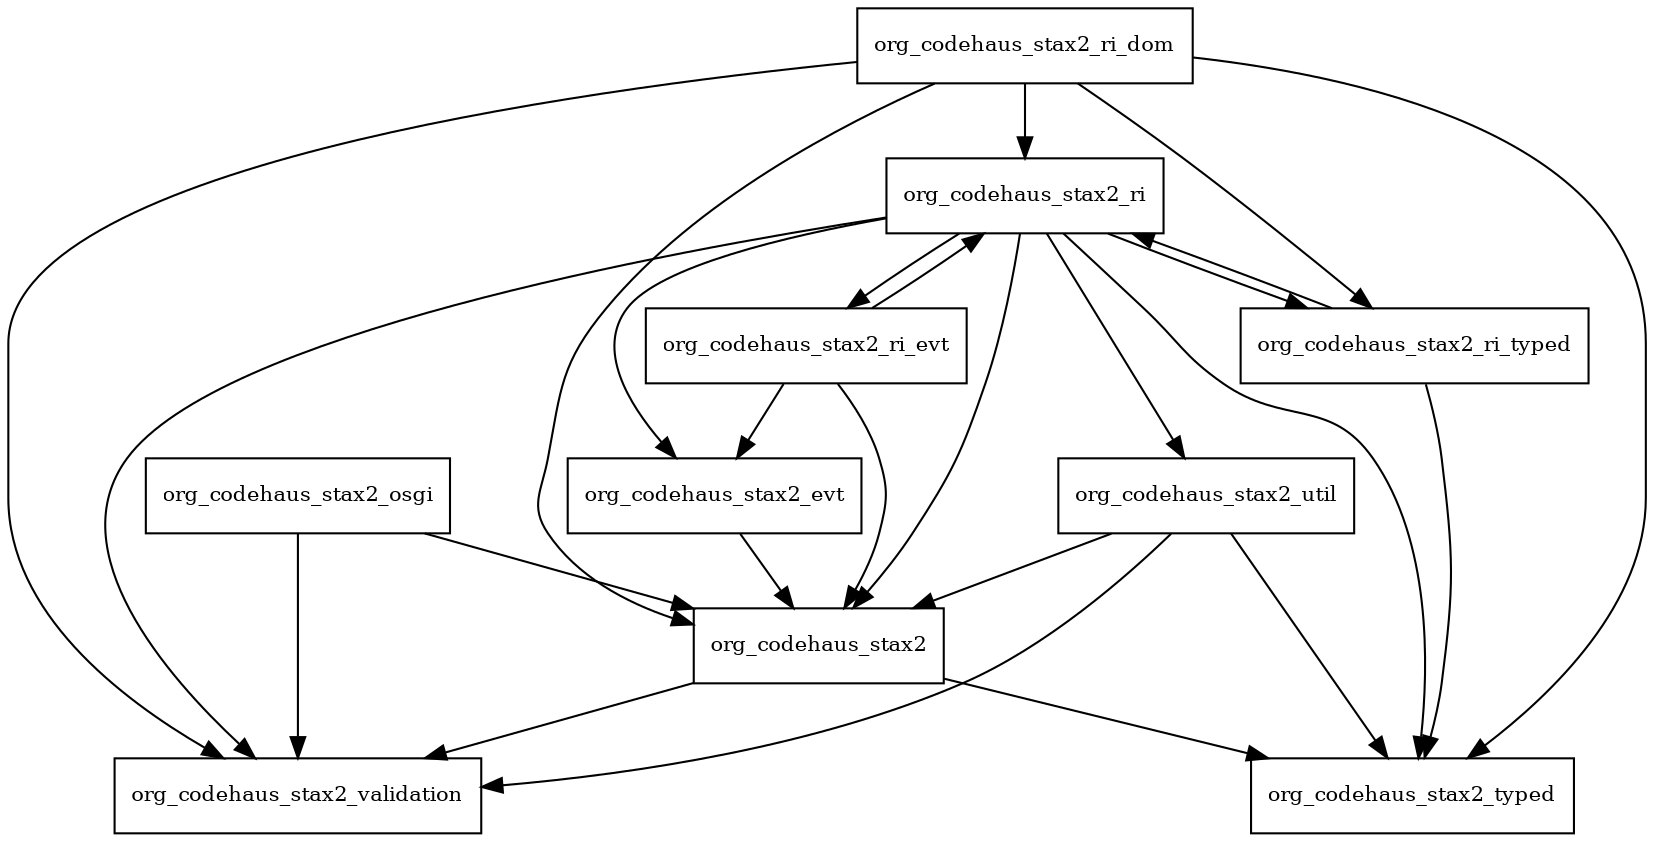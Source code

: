 digraph stax2_api_3_1_3_redhat_1_package_dependencies {
  node [shape = box, fontsize=10.0];
  org_codehaus_stax2 -> org_codehaus_stax2_typed;
  org_codehaus_stax2 -> org_codehaus_stax2_validation;
  org_codehaus_stax2_evt -> org_codehaus_stax2;
  org_codehaus_stax2_osgi -> org_codehaus_stax2;
  org_codehaus_stax2_osgi -> org_codehaus_stax2_validation;
  org_codehaus_stax2_ri -> org_codehaus_stax2;
  org_codehaus_stax2_ri -> org_codehaus_stax2_evt;
  org_codehaus_stax2_ri -> org_codehaus_stax2_ri_evt;
  org_codehaus_stax2_ri -> org_codehaus_stax2_ri_typed;
  org_codehaus_stax2_ri -> org_codehaus_stax2_typed;
  org_codehaus_stax2_ri -> org_codehaus_stax2_util;
  org_codehaus_stax2_ri -> org_codehaus_stax2_validation;
  org_codehaus_stax2_ri_dom -> org_codehaus_stax2;
  org_codehaus_stax2_ri_dom -> org_codehaus_stax2_ri;
  org_codehaus_stax2_ri_dom -> org_codehaus_stax2_ri_typed;
  org_codehaus_stax2_ri_dom -> org_codehaus_stax2_typed;
  org_codehaus_stax2_ri_dom -> org_codehaus_stax2_validation;
  org_codehaus_stax2_ri_evt -> org_codehaus_stax2;
  org_codehaus_stax2_ri_evt -> org_codehaus_stax2_evt;
  org_codehaus_stax2_ri_evt -> org_codehaus_stax2_ri;
  org_codehaus_stax2_ri_typed -> org_codehaus_stax2_ri;
  org_codehaus_stax2_ri_typed -> org_codehaus_stax2_typed;
  org_codehaus_stax2_util -> org_codehaus_stax2;
  org_codehaus_stax2_util -> org_codehaus_stax2_typed;
  org_codehaus_stax2_util -> org_codehaus_stax2_validation;
}
